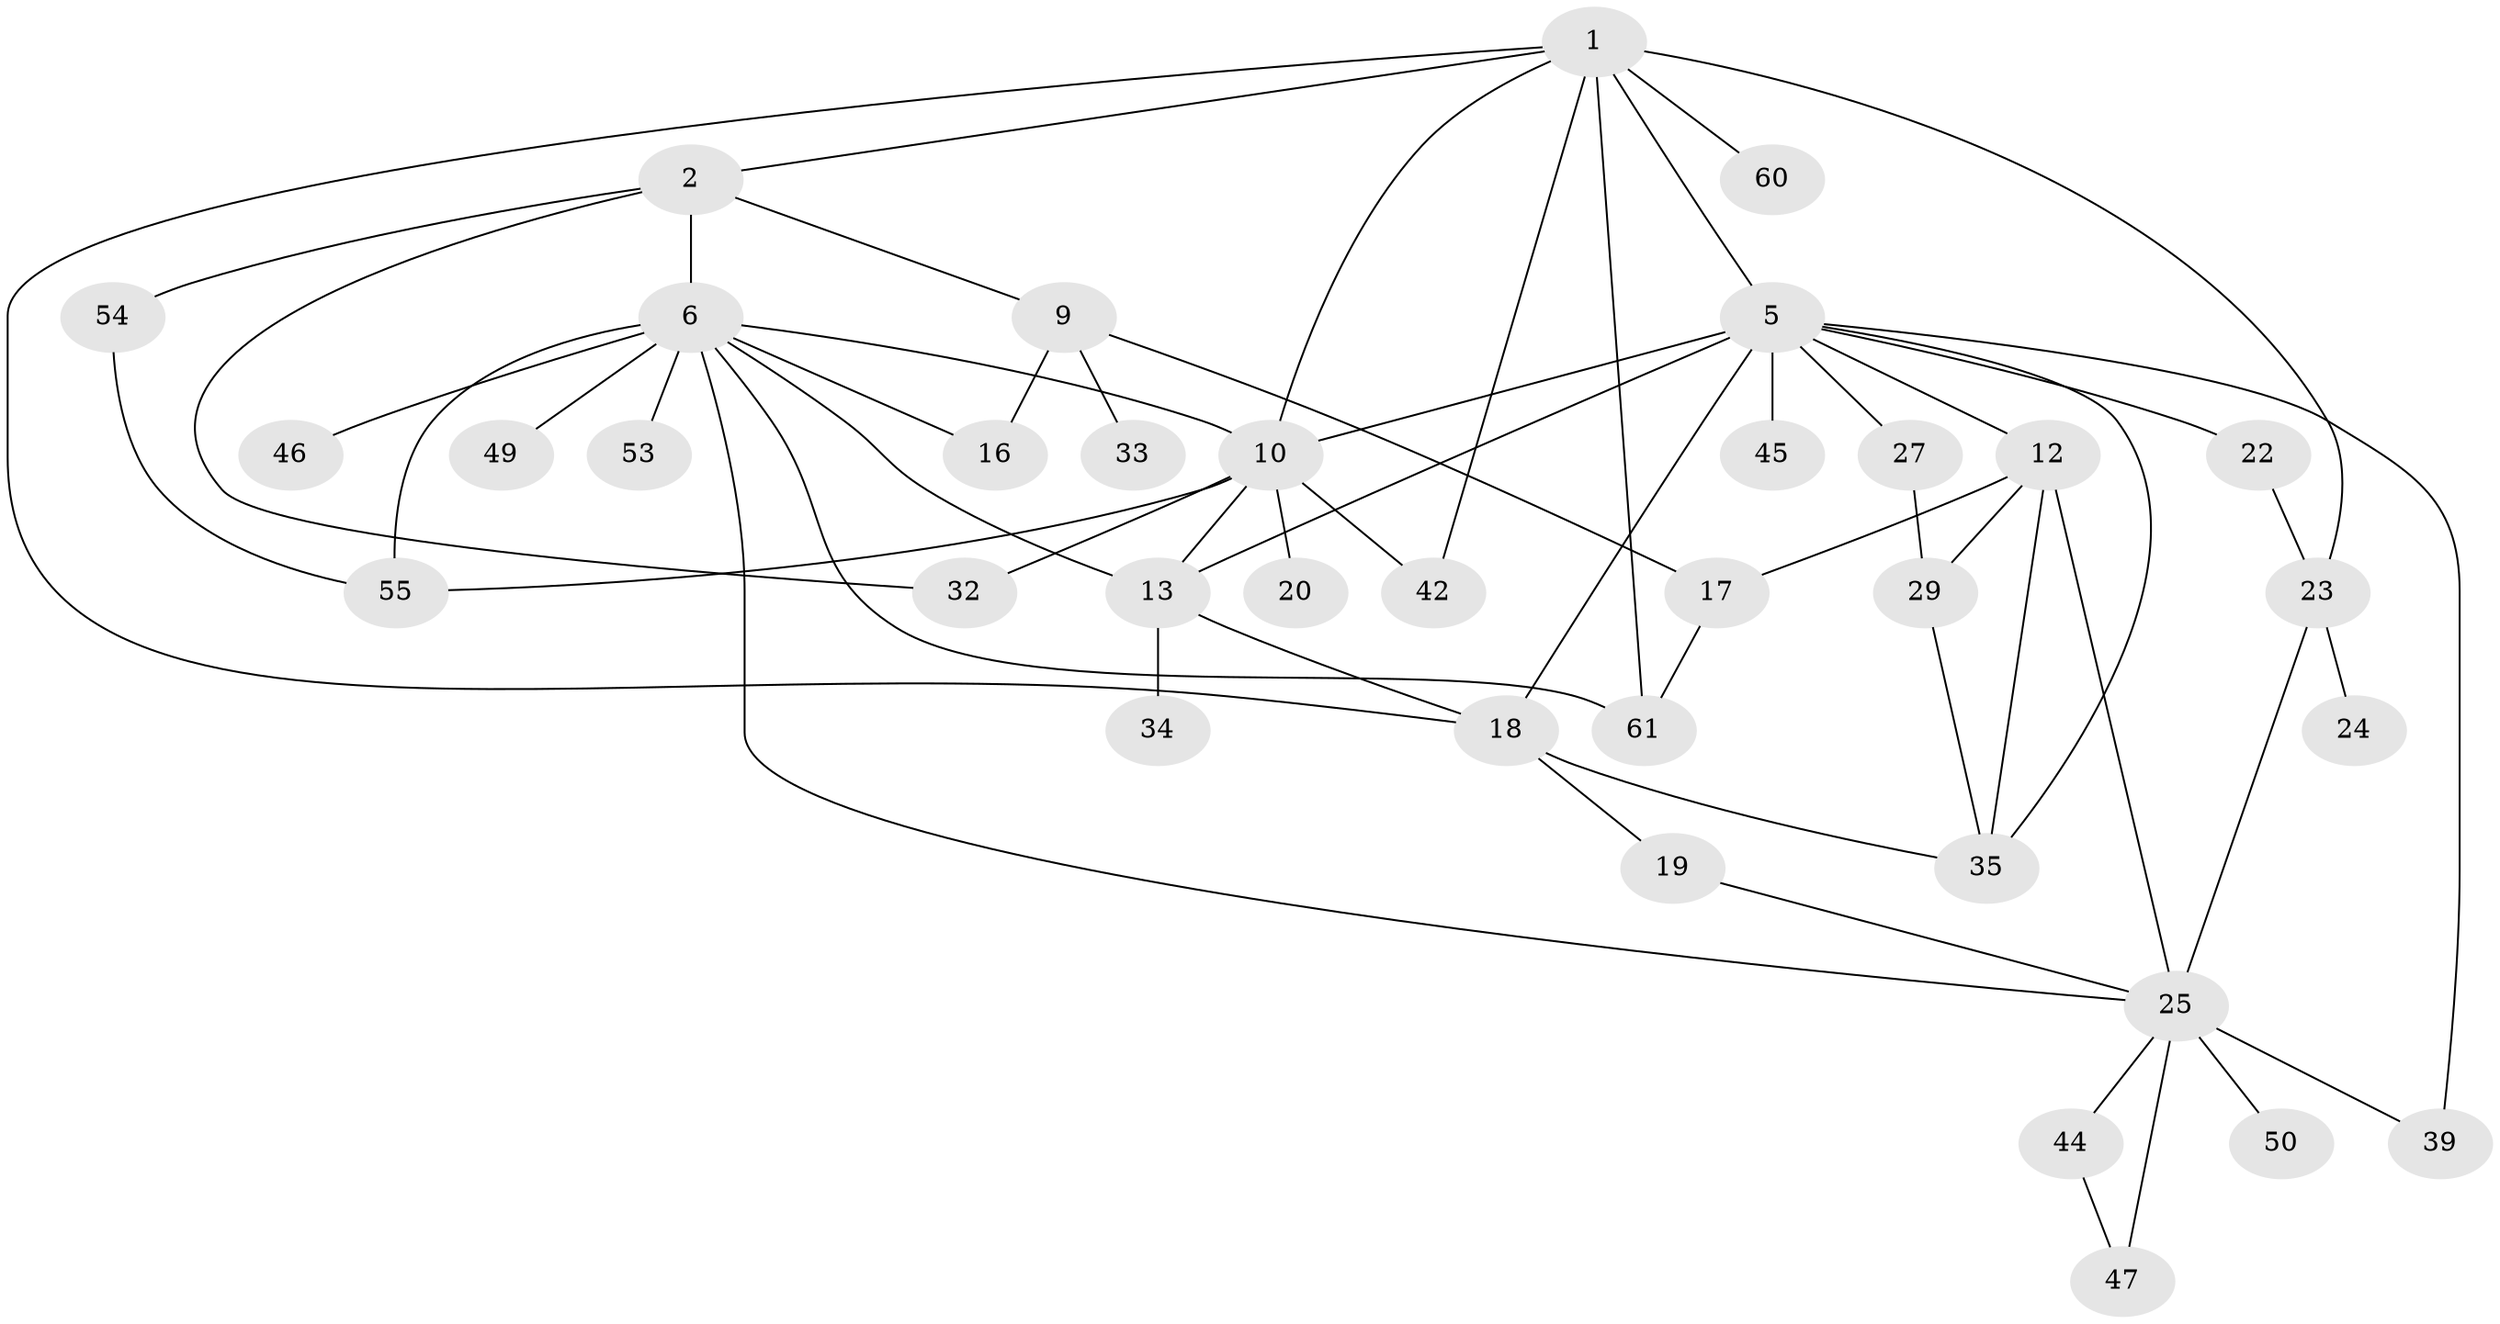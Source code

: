 // original degree distribution, {5: 0.11475409836065574, 6: 0.06557377049180328, 2: 0.36065573770491804, 3: 0.13114754098360656, 7: 0.03278688524590164, 4: 0.08196721311475409, 1: 0.21311475409836064}
// Generated by graph-tools (version 1.1) at 2025/17/03/04/25 18:17:01]
// undirected, 36 vertices, 59 edges
graph export_dot {
graph [start="1"]
  node [color=gray90,style=filled];
  1 [super="+3+4+26"];
  2;
  5 [super="+7"];
  6 [super="+11"];
  9;
  10 [super="+14+43+21"];
  12 [super="+59"];
  13 [super="+28+15"];
  16 [super="+56"];
  17 [super="+58"];
  18 [super="+31"];
  19;
  20;
  22;
  23;
  24;
  25 [super="+30"];
  27;
  29;
  32 [super="+38"];
  33;
  34 [super="+52"];
  35 [super="+41+40"];
  39;
  42;
  44;
  45;
  46;
  47;
  49;
  50;
  53;
  54;
  55;
  60;
  61;
  1 -- 2;
  1 -- 61;
  1 -- 42;
  1 -- 5 [weight=2];
  1 -- 23;
  1 -- 18;
  1 -- 10;
  1 -- 60;
  2 -- 6 [weight=2];
  2 -- 9;
  2 -- 54;
  2 -- 32;
  5 -- 12;
  5 -- 22;
  5 -- 27;
  5 -- 13;
  5 -- 35;
  5 -- 18;
  5 -- 39;
  5 -- 10;
  5 -- 45;
  6 -- 10;
  6 -- 46;
  6 -- 49 [weight=2];
  6 -- 55;
  6 -- 13;
  6 -- 16;
  6 -- 53;
  6 -- 25;
  6 -- 61;
  9 -- 17;
  9 -- 33;
  9 -- 16;
  10 -- 20;
  10 -- 32;
  10 -- 55;
  10 -- 42;
  10 -- 13;
  12 -- 29;
  12 -- 35;
  12 -- 25;
  12 -- 17;
  13 -- 34;
  13 -- 18;
  17 -- 61;
  18 -- 19;
  18 -- 35;
  19 -- 25;
  22 -- 23;
  23 -- 24;
  23 -- 25;
  25 -- 44;
  25 -- 50;
  25 -- 47;
  25 -- 39;
  27 -- 29;
  29 -- 35;
  44 -- 47;
  54 -- 55;
}
